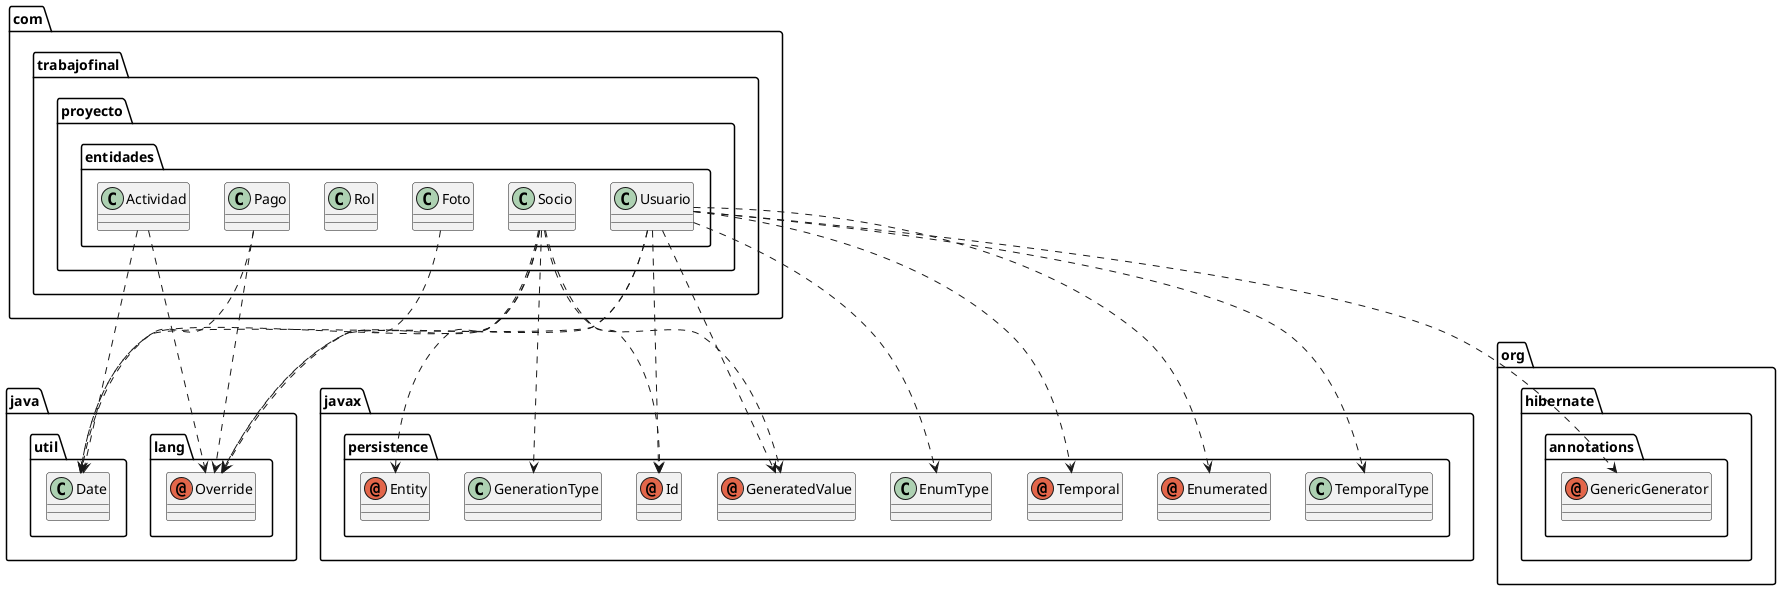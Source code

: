 @startuml
annotation java.lang.Override
annotation javax.persistence.Entity
annotation javax.persistence.Enumerated
annotation javax.persistence.GeneratedValue
annotation javax.persistence.Id
annotation javax.persistence.Temporal
annotation org.hibernate.annotations.GenericGenerator
class com.trabajofinal.proyecto.entidades.Actividad
class com.trabajofinal.proyecto.entidades.Foto
class com.trabajofinal.proyecto.entidades.Pago
class com.trabajofinal.proyecto.entidades.Rol
class com.trabajofinal.proyecto.entidades.Socio
class com.trabajofinal.proyecto.entidades.Usuario
class java.util.Date
class javax.persistence.EnumType
class javax.persistence.GenerationType
class javax.persistence.TemporalType
com.trabajofinal.proyecto.entidades.Actividad ..> java.lang.Override
com.trabajofinal.proyecto.entidades.Actividad ..> java.util.Date
com.trabajofinal.proyecto.entidades.Foto ..> java.lang.Override
com.trabajofinal.proyecto.entidades.Pago ..> java.lang.Override
com.trabajofinal.proyecto.entidades.Pago ..> java.util.Date
com.trabajofinal.proyecto.entidades.Socio ..> java.lang.Override
com.trabajofinal.proyecto.entidades.Socio ..> javax.persistence.Entity
com.trabajofinal.proyecto.entidades.Socio ..> javax.persistence.GeneratedValue
com.trabajofinal.proyecto.entidades.Socio ..> javax.persistence.Id
com.trabajofinal.proyecto.entidades.Socio ..> java.util.Date
com.trabajofinal.proyecto.entidades.Socio ..> javax.persistence.GenerationType
com.trabajofinal.proyecto.entidades.Usuario ..> java.lang.Override
com.trabajofinal.proyecto.entidades.Usuario ..> javax.persistence.Enumerated
com.trabajofinal.proyecto.entidades.Usuario ..> javax.persistence.GeneratedValue
com.trabajofinal.proyecto.entidades.Usuario ..> javax.persistence.Id
com.trabajofinal.proyecto.entidades.Usuario ..> javax.persistence.Temporal
com.trabajofinal.proyecto.entidades.Usuario ..> org.hibernate.annotations.GenericGenerator
com.trabajofinal.proyecto.entidades.Usuario ..> java.util.Date
com.trabajofinal.proyecto.entidades.Usuario ..> javax.persistence.EnumType
com.trabajofinal.proyecto.entidades.Usuario ..> javax.persistence.TemporalType
@enduml